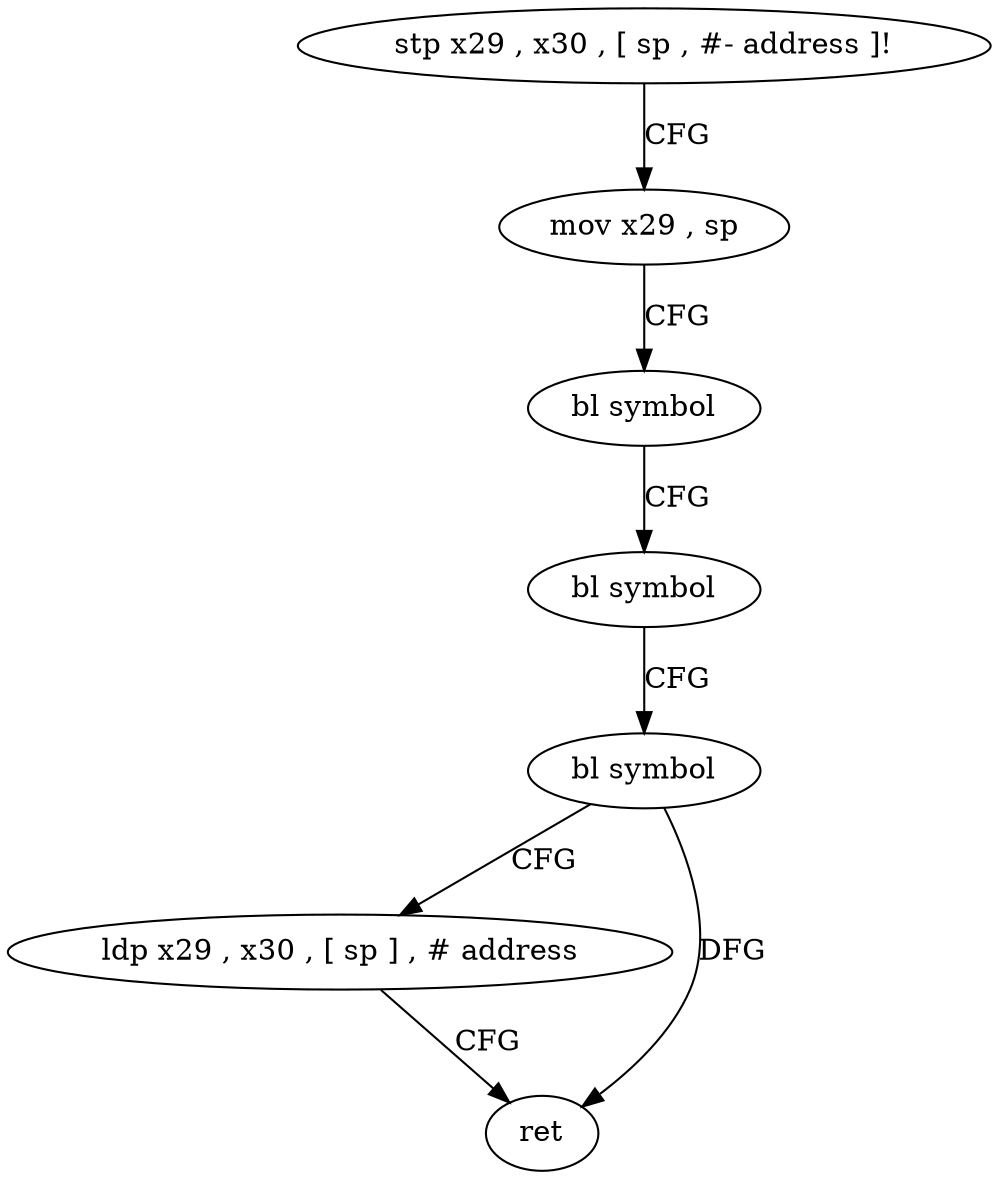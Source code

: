 digraph "func" {
"4228128" [label = "stp x29 , x30 , [ sp , #- address ]!" ]
"4228132" [label = "mov x29 , sp" ]
"4228136" [label = "bl symbol" ]
"4228140" [label = "bl symbol" ]
"4228144" [label = "bl symbol" ]
"4228148" [label = "ldp x29 , x30 , [ sp ] , # address" ]
"4228152" [label = "ret" ]
"4228128" -> "4228132" [ label = "CFG" ]
"4228132" -> "4228136" [ label = "CFG" ]
"4228136" -> "4228140" [ label = "CFG" ]
"4228140" -> "4228144" [ label = "CFG" ]
"4228144" -> "4228148" [ label = "CFG" ]
"4228144" -> "4228152" [ label = "DFG" ]
"4228148" -> "4228152" [ label = "CFG" ]
}
